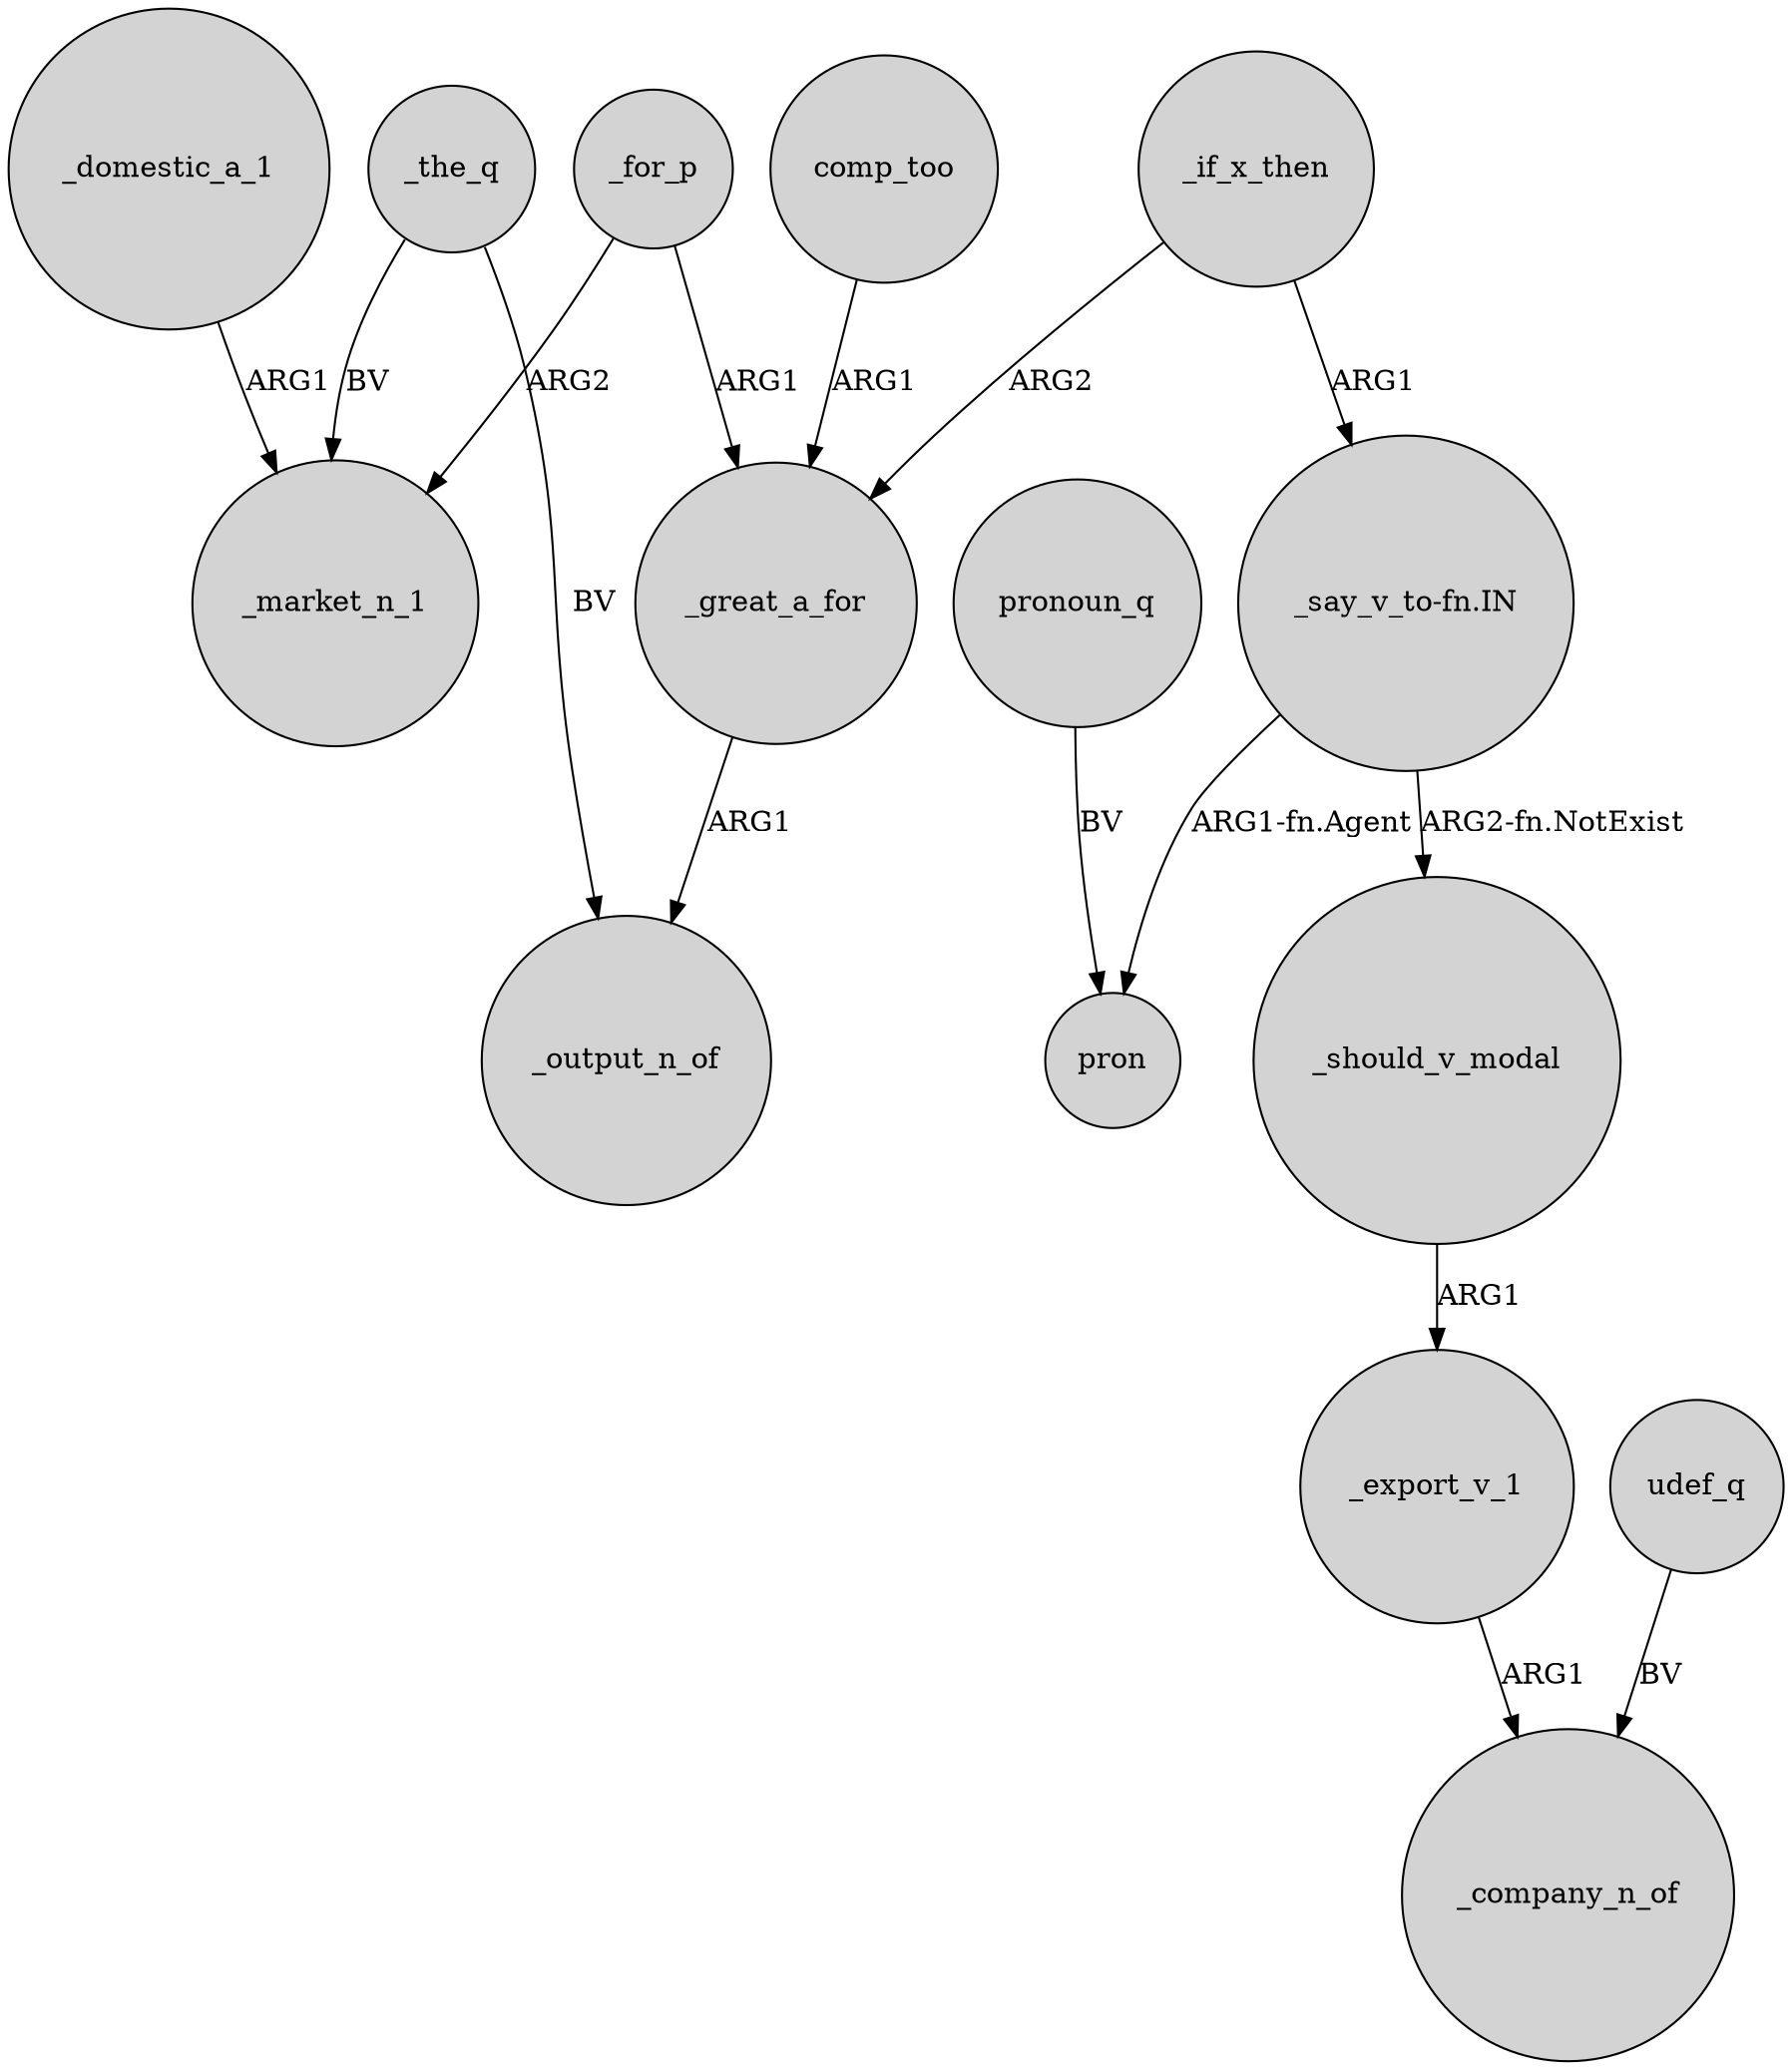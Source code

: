 digraph {
	node [shape=circle style=filled]
	_domestic_a_1 -> _market_n_1 [label=ARG1]
	comp_too -> _great_a_for [label=ARG1]
	_great_a_for -> _output_n_of [label=ARG1]
	_should_v_modal -> _export_v_1 [label=ARG1]
	"_say_v_to-fn.IN" -> _should_v_modal [label="ARG2-fn.NotExist"]
	_if_x_then -> _great_a_for [label=ARG2]
	_the_q -> _output_n_of [label=BV]
	pronoun_q -> pron [label=BV]
	udef_q -> _company_n_of [label=BV]
	_export_v_1 -> _company_n_of [label=ARG1]
	_the_q -> _market_n_1 [label=BV]
	_for_p -> _great_a_for [label=ARG1]
	_if_x_then -> "_say_v_to-fn.IN" [label=ARG1]
	"_say_v_to-fn.IN" -> pron [label="ARG1-fn.Agent"]
	_for_p -> _market_n_1 [label=ARG2]
}
